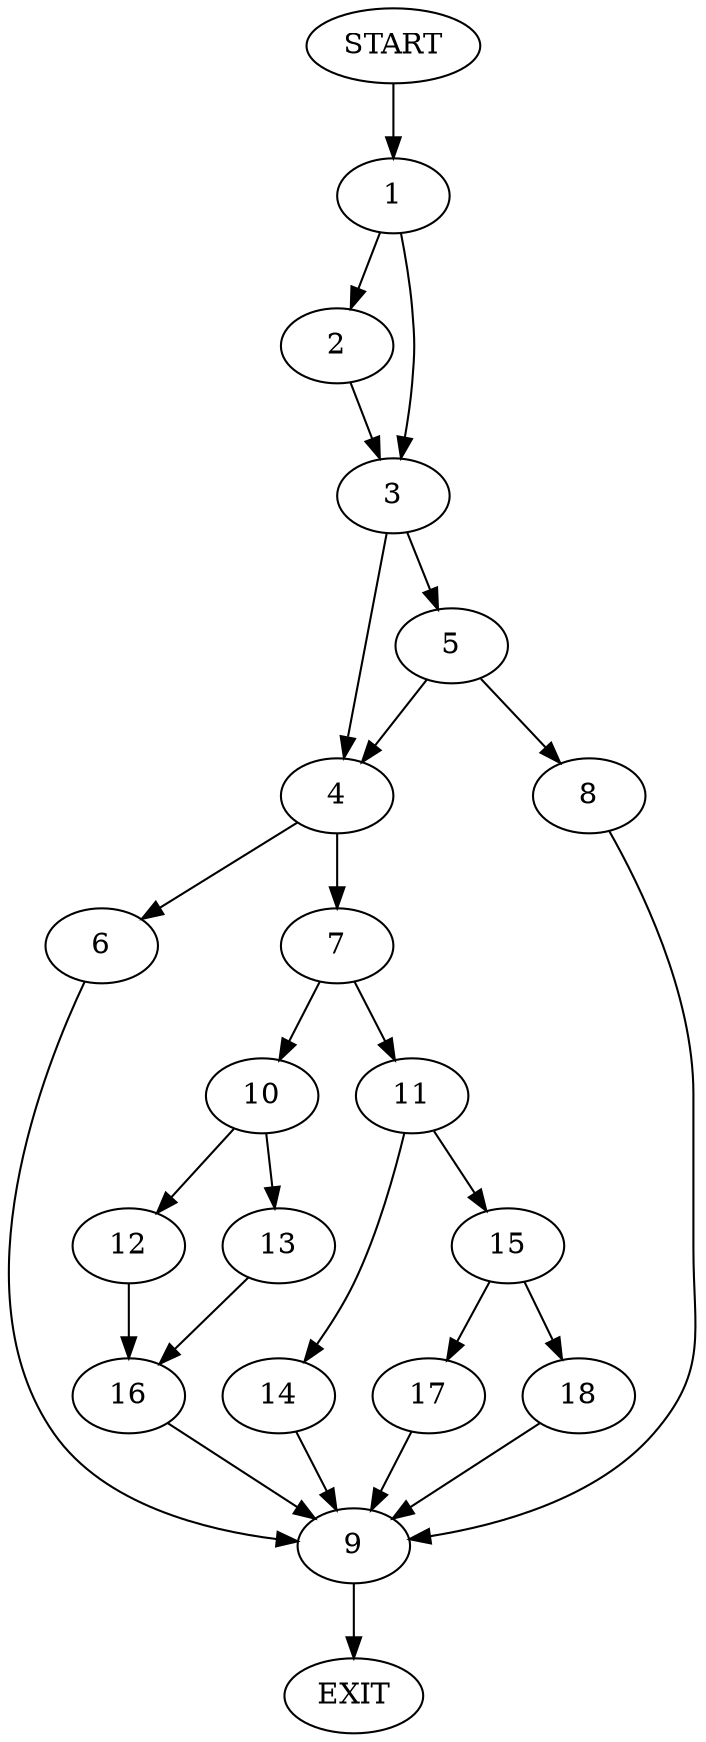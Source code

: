 digraph {
0 [label="START"]
19 [label="EXIT"]
0 -> 1
1 -> 2
1 -> 3
3 -> 4
3 -> 5
2 -> 3
4 -> 6
4 -> 7
5 -> 4
5 -> 8
8 -> 9
9 -> 19
6 -> 9
7 -> 10
7 -> 11
10 -> 12
10 -> 13
11 -> 14
11 -> 15
12 -> 16
13 -> 16
16 -> 9
14 -> 9
15 -> 17
15 -> 18
18 -> 9
17 -> 9
}
